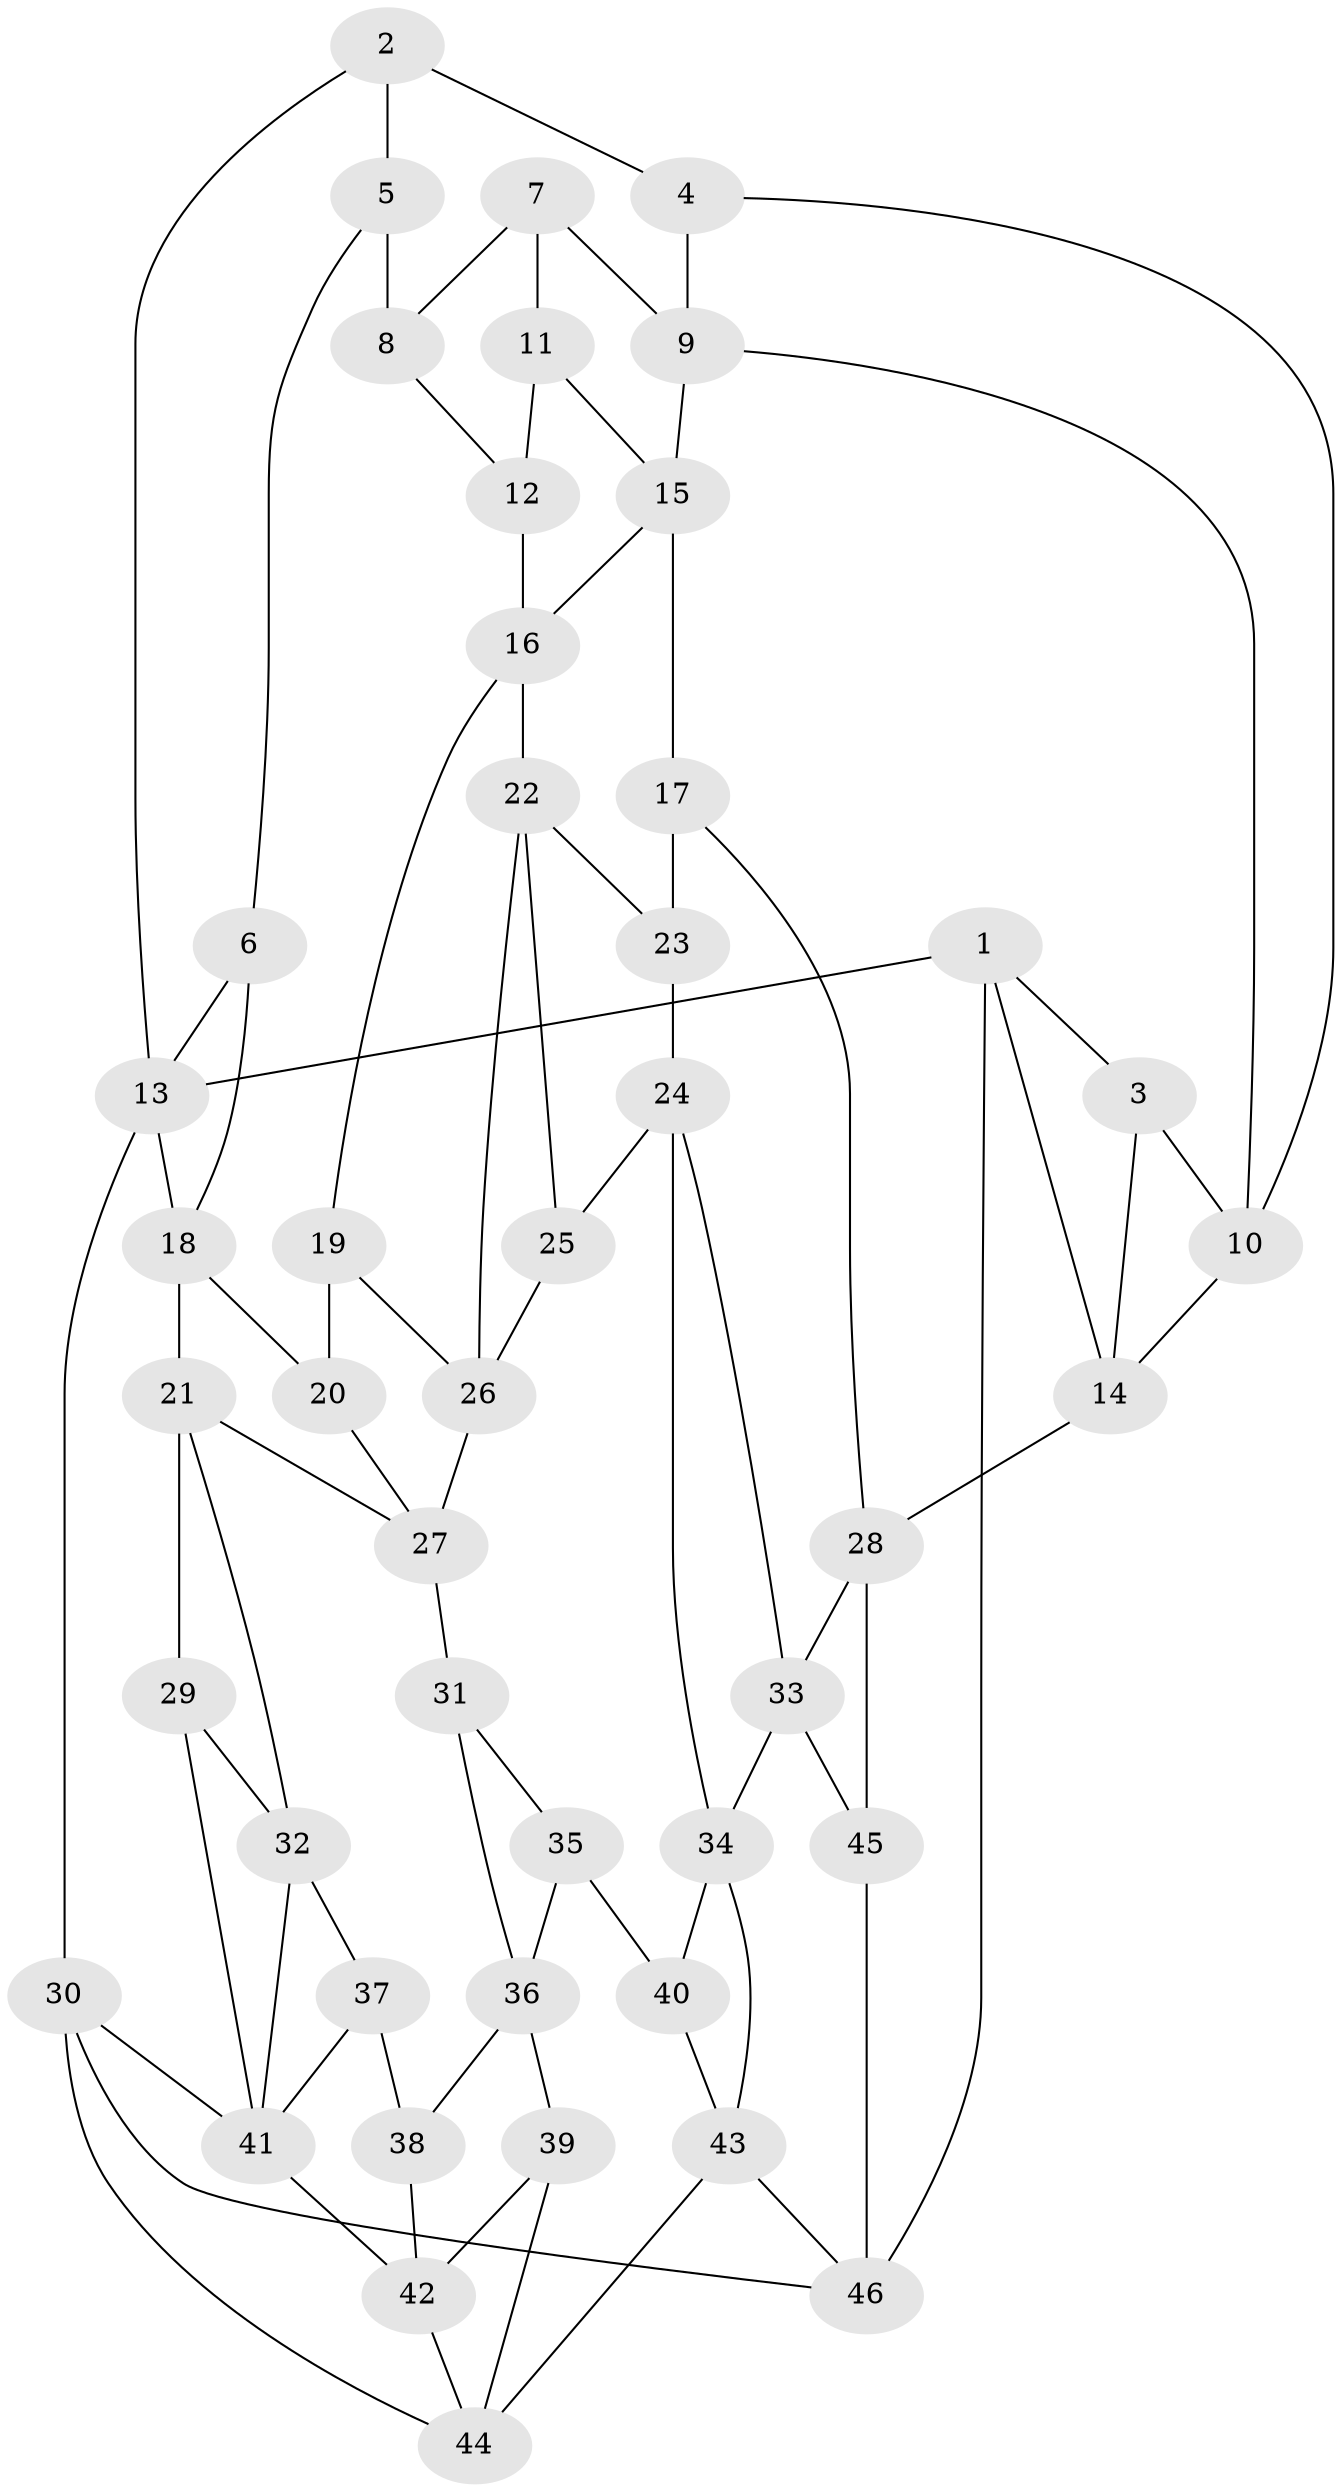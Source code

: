 // original degree distribution, {3: 0.021739130434782608, 6: 0.2608695652173913, 4: 0.2826086956521739, 5: 0.43478260869565216}
// Generated by graph-tools (version 1.1) at 2025/03/03/09/25 03:03:17]
// undirected, 46 vertices, 82 edges
graph export_dot {
graph [start="1"]
  node [color=gray90,style=filled];
  1;
  2;
  3;
  4;
  5;
  6;
  7;
  8;
  9;
  10;
  11;
  12;
  13;
  14;
  15;
  16;
  17;
  18;
  19;
  20;
  21;
  22;
  23;
  24;
  25;
  26;
  27;
  28;
  29;
  30;
  31;
  32;
  33;
  34;
  35;
  36;
  37;
  38;
  39;
  40;
  41;
  42;
  43;
  44;
  45;
  46;
  1 -- 3 [weight=1.0];
  1 -- 13 [weight=1.0];
  1 -- 14 [weight=1.0];
  1 -- 46 [weight=1.0];
  2 -- 4 [weight=1.0];
  2 -- 5 [weight=1.0];
  2 -- 13 [weight=1.0];
  3 -- 10 [weight=1.0];
  3 -- 14 [weight=1.0];
  4 -- 9 [weight=1.0];
  4 -- 10 [weight=1.0];
  5 -- 6 [weight=1.0];
  5 -- 8 [weight=2.0];
  6 -- 13 [weight=2.0];
  6 -- 18 [weight=1.0];
  7 -- 8 [weight=1.0];
  7 -- 9 [weight=1.0];
  7 -- 11 [weight=2.0];
  8 -- 12 [weight=1.0];
  9 -- 10 [weight=1.0];
  9 -- 15 [weight=1.0];
  10 -- 14 [weight=1.0];
  11 -- 12 [weight=1.0];
  11 -- 15 [weight=1.0];
  12 -- 16 [weight=1.0];
  13 -- 18 [weight=1.0];
  13 -- 30 [weight=1.0];
  14 -- 28 [weight=1.0];
  15 -- 16 [weight=1.0];
  15 -- 17 [weight=1.0];
  16 -- 19 [weight=1.0];
  16 -- 22 [weight=1.0];
  17 -- 23 [weight=2.0];
  17 -- 28 [weight=1.0];
  18 -- 20 [weight=1.0];
  18 -- 21 [weight=1.0];
  19 -- 20 [weight=2.0];
  19 -- 26 [weight=1.0];
  20 -- 27 [weight=1.0];
  21 -- 27 [weight=1.0];
  21 -- 29 [weight=1.0];
  21 -- 32 [weight=1.0];
  22 -- 23 [weight=1.0];
  22 -- 25 [weight=1.0];
  22 -- 26 [weight=1.0];
  23 -- 24 [weight=1.0];
  24 -- 25 [weight=1.0];
  24 -- 33 [weight=1.0];
  24 -- 34 [weight=1.0];
  25 -- 26 [weight=1.0];
  26 -- 27 [weight=1.0];
  27 -- 31 [weight=1.0];
  28 -- 33 [weight=1.0];
  28 -- 45 [weight=1.0];
  29 -- 32 [weight=1.0];
  29 -- 41 [weight=1.0];
  30 -- 41 [weight=1.0];
  30 -- 44 [weight=1.0];
  30 -- 46 [weight=1.0];
  31 -- 35 [weight=1.0];
  31 -- 36 [weight=1.0];
  32 -- 37 [weight=1.0];
  32 -- 41 [weight=1.0];
  33 -- 34 [weight=1.0];
  33 -- 45 [weight=1.0];
  34 -- 40 [weight=1.0];
  34 -- 43 [weight=1.0];
  35 -- 36 [weight=1.0];
  35 -- 40 [weight=2.0];
  36 -- 38 [weight=1.0];
  36 -- 39 [weight=1.0];
  37 -- 38 [weight=2.0];
  37 -- 41 [weight=1.0];
  38 -- 42 [weight=1.0];
  39 -- 42 [weight=1.0];
  39 -- 44 [weight=1.0];
  40 -- 43 [weight=1.0];
  41 -- 42 [weight=1.0];
  42 -- 44 [weight=1.0];
  43 -- 44 [weight=1.0];
  43 -- 46 [weight=1.0];
  45 -- 46 [weight=2.0];
}
